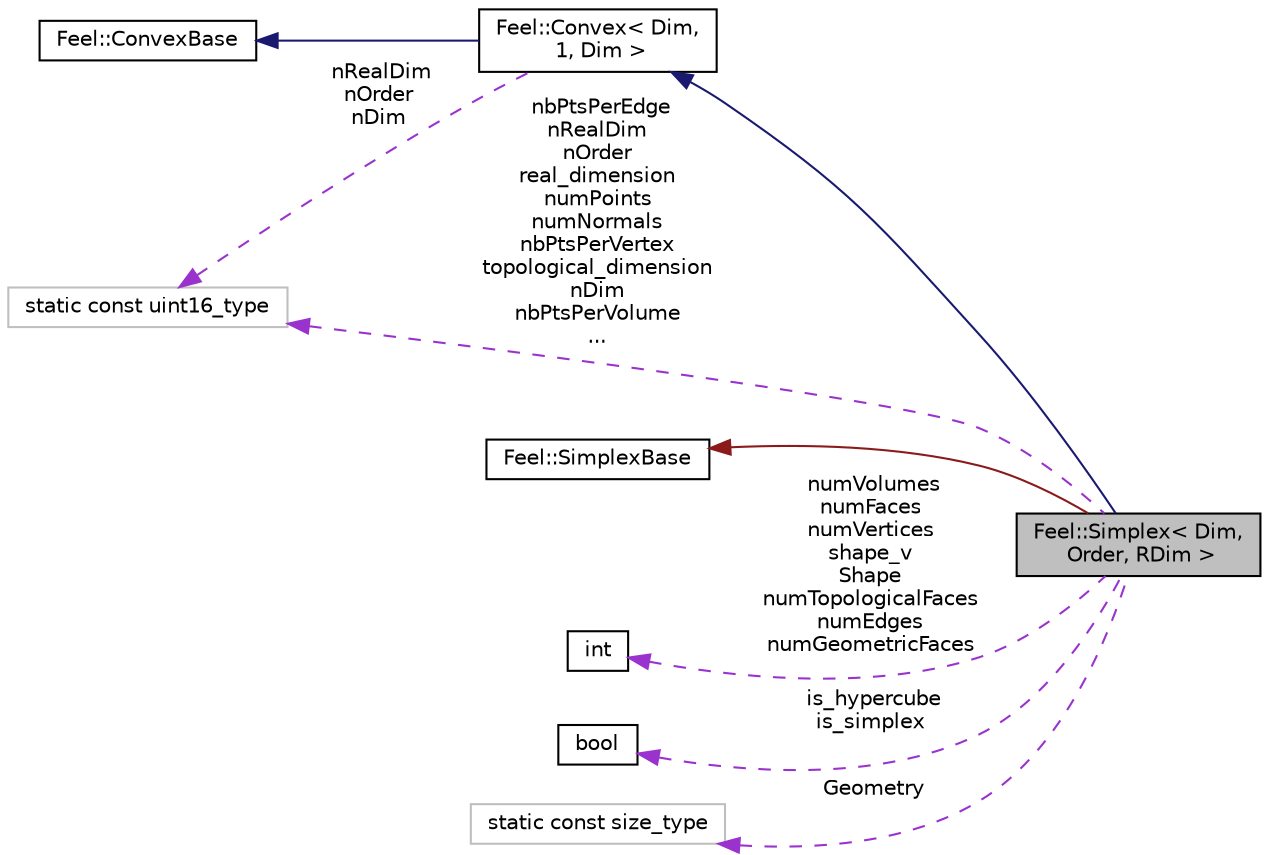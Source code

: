 digraph "Feel::Simplex&lt; Dim, Order, RDim &gt;"
{
 // LATEX_PDF_SIZE
  edge [fontname="Helvetica",fontsize="10",labelfontname="Helvetica",labelfontsize="10"];
  node [fontname="Helvetica",fontsize="10",shape=record];
  rankdir="LR";
  Node1 [label="Feel::Simplex\< Dim,\l Order, RDim \>",height=0.2,width=0.4,color="black", fillcolor="grey75", style="filled", fontcolor="black",tooltip="simplex of dimension Dim"];
  Node2 -> Node1 [dir="back",color="midnightblue",fontsize="10",style="solid",fontname="Helvetica"];
  Node2 [label="Feel::Convex\< Dim,\l 1, Dim \>",height=0.2,width=0.4,color="black", fillcolor="white", style="filled",URL="$classFeel_1_1Convex.html",tooltip=" "];
  Node3 -> Node2 [dir="back",color="midnightblue",fontsize="10",style="solid",fontname="Helvetica"];
  Node3 [label="Feel::ConvexBase",height=0.2,width=0.4,color="black", fillcolor="white", style="filled",URL="$classFeel_1_1ConvexBase.html",tooltip=" "];
  Node4 -> Node2 [dir="back",color="darkorchid3",fontsize="10",style="dashed",label=" nRealDim\nnOrder\nnDim" ,fontname="Helvetica"];
  Node4 [label="static const uint16_type",height=0.2,width=0.4,color="grey75", fillcolor="white", style="filled",tooltip=" "];
  Node5 -> Node1 [dir="back",color="firebrick4",fontsize="10",style="solid",fontname="Helvetica"];
  Node5 [label="Feel::SimplexBase",height=0.2,width=0.4,color="black", fillcolor="white", style="filled",URL="$classFeel_1_1SimplexBase.html",tooltip=" "];
  Node6 -> Node1 [dir="back",color="darkorchid3",fontsize="10",style="dashed",label=" numVolumes\nnumFaces\nnumVertices\nshape_v\nShape\nnumTopologicalFaces\nnumEdges\nnumGeometricFaces" ,fontname="Helvetica"];
  Node6 [label="int",height=0.2,width=0.4,color="black", fillcolor="white", style="filled",URL="$classint.html",tooltip=" "];
  Node4 -> Node1 [dir="back",color="darkorchid3",fontsize="10",style="dashed",label=" nbPtsPerEdge\nnRealDim\nnOrder\nreal_dimension\nnumPoints\nnumNormals\nnbPtsPerVertex\ntopological_dimension\nnDim\nnbPtsPerVolume\n..." ,fontname="Helvetica"];
  Node7 -> Node1 [dir="back",color="darkorchid3",fontsize="10",style="dashed",label=" is_hypercube\nis_simplex" ,fontname="Helvetica"];
  Node7 [label="bool",height=0.2,width=0.4,color="black", fillcolor="white", style="filled",URL="$classbool.html",tooltip=" "];
  Node8 -> Node1 [dir="back",color="darkorchid3",fontsize="10",style="dashed",label=" Geometry" ,fontname="Helvetica"];
  Node8 [label="static const size_type",height=0.2,width=0.4,color="grey75", fillcolor="white", style="filled",tooltip=" "];
}
